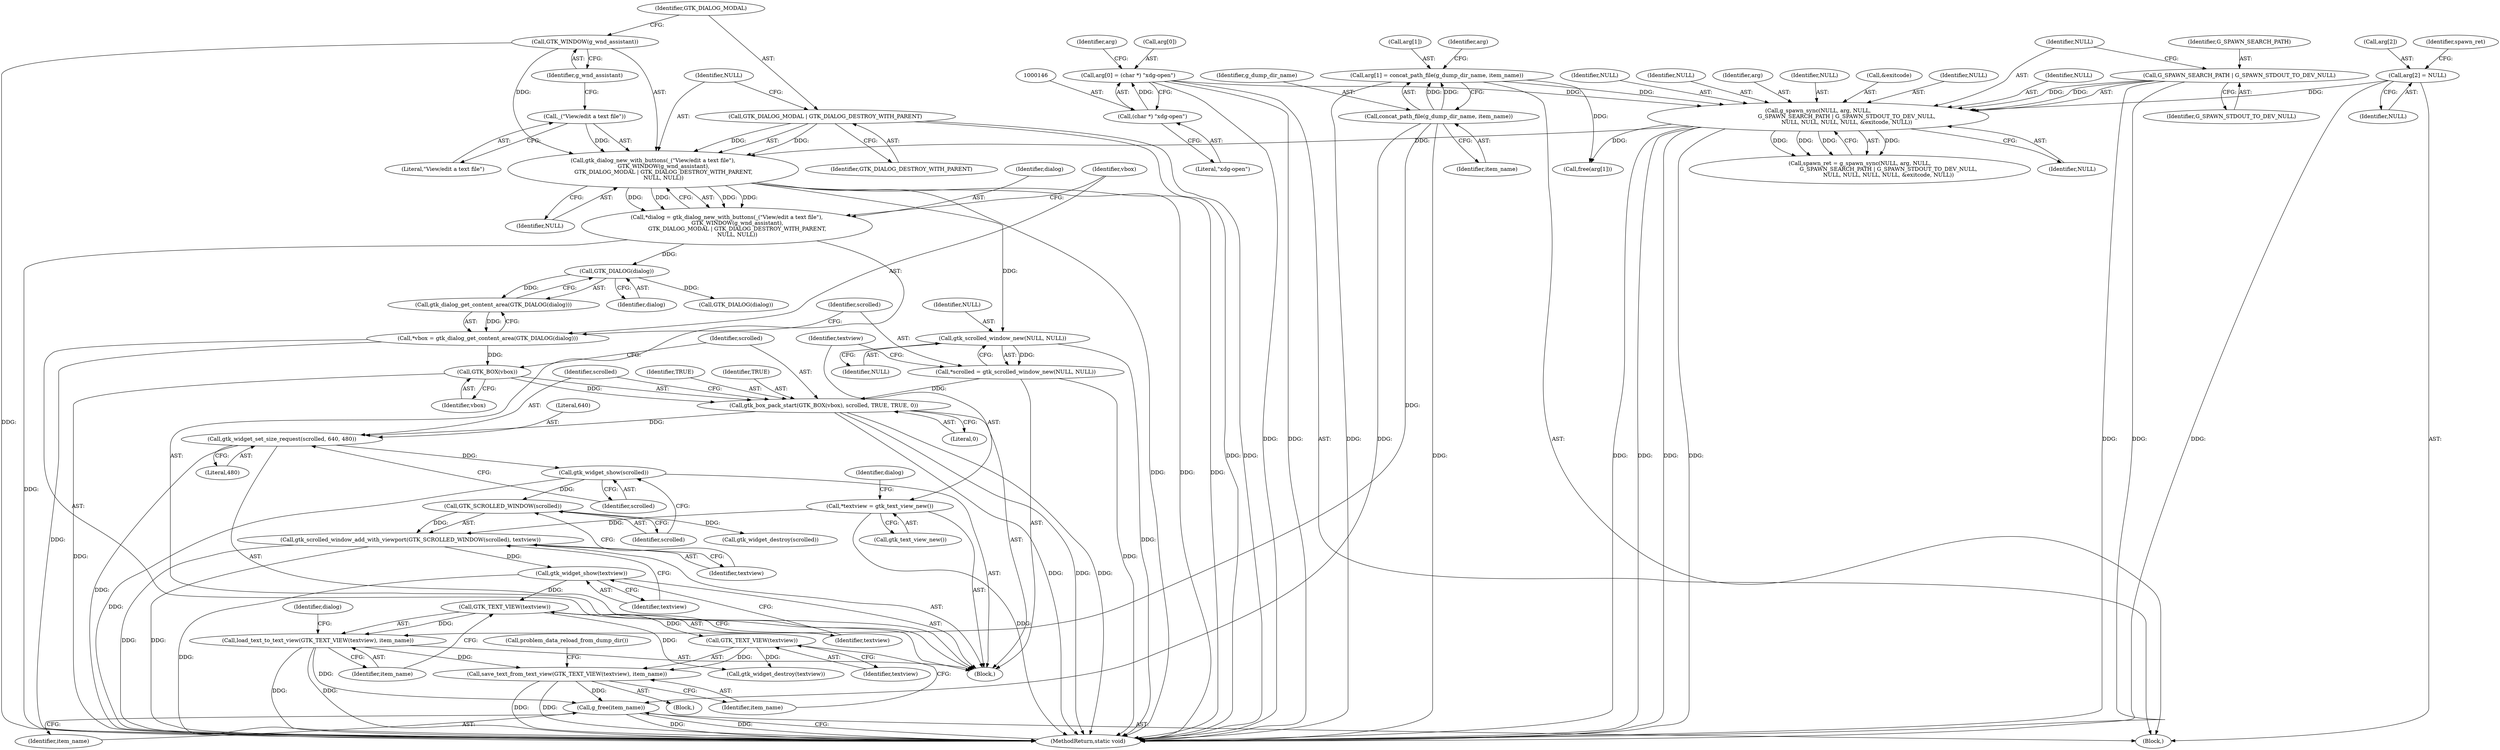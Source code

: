 digraph "0_libreport_257578a23d1537a2d235aaa2b1488ee4f818e360_1@API" {
"1000275" [label="(Call,g_free(item_name))"];
"1000257" [label="(Call,save_text_from_text_view(GTK_TEXT_VIEW(textview), item_name))"];
"1000258" [label="(Call,GTK_TEXT_VIEW(textview))"];
"1000247" [label="(Call,GTK_TEXT_VIEW(textview))"];
"1000244" [label="(Call,gtk_widget_show(textview))"];
"1000240" [label="(Call,gtk_scrolled_window_add_with_viewport(GTK_SCROLLED_WINDOW(scrolled), textview))"];
"1000241" [label="(Call,GTK_SCROLLED_WINDOW(scrolled))"];
"1000238" [label="(Call,gtk_widget_show(scrolled))"];
"1000234" [label="(Call,gtk_widget_set_size_request(scrolled, 640, 480))"];
"1000227" [label="(Call,gtk_box_pack_start(GTK_BOX(vbox), scrolled, TRUE, TRUE, 0))"];
"1000228" [label="(Call,GTK_BOX(vbox))"];
"1000200" [label="(Call,*vbox = gtk_dialog_get_content_area(GTK_DIALOG(dialog)))"];
"1000202" [label="(Call,gtk_dialog_get_content_area(GTK_DIALOG(dialog)))"];
"1000203" [label="(Call,GTK_DIALOG(dialog))"];
"1000187" [label="(Call,*dialog = gtk_dialog_new_with_buttons(_(\"View/edit a text file\"),\n            GTK_WINDOW(g_wnd_assistant),\n            GTK_DIALOG_MODAL | GTK_DIALOG_DESTROY_WITH_PARENT,\n            NULL, NULL))"];
"1000189" [label="(Call,gtk_dialog_new_with_buttons(_(\"View/edit a text file\"),\n            GTK_WINDOW(g_wnd_assistant),\n            GTK_DIALOG_MODAL | GTK_DIALOG_DESTROY_WITH_PARENT,\n            NULL, NULL))"];
"1000190" [label="(Call,_(\"View/edit a text file\"))"];
"1000192" [label="(Call,GTK_WINDOW(g_wnd_assistant))"];
"1000194" [label="(Call,GTK_DIALOG_MODAL | GTK_DIALOG_DESTROY_WITH_PARENT)"];
"1000163" [label="(Call,g_spawn_sync(NULL, arg, NULL,\n                                 G_SPAWN_SEARCH_PATH | G_SPAWN_STDOUT_TO_DEV_NULL,\n                                 NULL, NULL, NULL, NULL, &exitcode, NULL))"];
"1000141" [label="(Call,arg[0] = (char *) \"xdg-open\")"];
"1000145" [label="(Call,(char *) \"xdg-open\")"];
"1000148" [label="(Call,arg[1] = concat_path_file(g_dump_dir_name, item_name))"];
"1000152" [label="(Call,concat_path_file(g_dump_dir_name, item_name))"];
"1000155" [label="(Call,arg[2] = NULL)"];
"1000167" [label="(Call,G_SPAWN_SEARCH_PATH | G_SPAWN_STDOUT_TO_DEV_NULL)"];
"1000206" [label="(Call,*scrolled = gtk_scrolled_window_new(NULL, NULL))"];
"1000208" [label="(Call,gtk_scrolled_window_new(NULL, NULL))"];
"1000212" [label="(Call,*textview = gtk_text_view_new())"];
"1000246" [label="(Call,load_text_to_text_view(GTK_TEXT_VIEW(textview), item_name))"];
"1000188" [label="(Identifier,dialog)"];
"1000240" [label="(Call,gtk_scrolled_window_add_with_viewport(GTK_SCROLLED_WINDOW(scrolled), textview))"];
"1000192" [label="(Call,GTK_WINDOW(g_wnd_assistant))"];
"1000266" [label="(Call,gtk_widget_destroy(scrolled))"];
"1000194" [label="(Call,GTK_DIALOG_MODAL | GTK_DIALOG_DESTROY_WITH_PARENT)"];
"1000235" [label="(Identifier,scrolled)"];
"1000257" [label="(Call,save_text_from_text_view(GTK_TEXT_VIEW(textview), item_name))"];
"1000231" [label="(Identifier,TRUE)"];
"1000208" [label="(Call,gtk_scrolled_window_new(NULL, NULL))"];
"1000270" [label="(Call,free(arg[1]))"];
"1000202" [label="(Call,gtk_dialog_get_content_area(GTK_DIALOG(dialog)))"];
"1000166" [label="(Identifier,NULL)"];
"1000227" [label="(Call,gtk_box_pack_start(GTK_BOX(vbox), scrolled, TRUE, TRUE, 0))"];
"1000172" [label="(Identifier,NULL)"];
"1000256" [label="(Block,)"];
"1000230" [label="(Identifier,scrolled)"];
"1000232" [label="(Identifier,TRUE)"];
"1000258" [label="(Call,GTK_TEXT_VIEW(textview))"];
"1000241" [label="(Call,GTK_SCROLLED_WINDOW(scrolled))"];
"1000239" [label="(Identifier,scrolled)"];
"1000200" [label="(Call,*vbox = gtk_dialog_get_content_area(GTK_DIALOG(dialog)))"];
"1000246" [label="(Call,load_text_to_text_view(GTK_TEXT_VIEW(textview), item_name))"];
"1000185" [label="(Block,)"];
"1000249" [label="(Identifier,item_name)"];
"1000162" [label="(Identifier,spawn_ret)"];
"1000276" [label="(Identifier,item_name)"];
"1000111" [label="(Block,)"];
"1000217" [label="(Identifier,dialog)"];
"1000204" [label="(Identifier,dialog)"];
"1000165" [label="(Identifier,arg)"];
"1000164" [label="(Identifier,NULL)"];
"1000171" [label="(Identifier,NULL)"];
"1000163" [label="(Call,g_spawn_sync(NULL, arg, NULL,\n                                 G_SPAWN_SEARCH_PATH | G_SPAWN_STDOUT_TO_DEV_NULL,\n                                 NULL, NULL, NULL, NULL, &exitcode, NULL))"];
"1000243" [label="(Identifier,textview)"];
"1000147" [label="(Literal,\"xdg-open\")"];
"1000216" [label="(Call,GTK_DIALOG(dialog))"];
"1000149" [label="(Call,arg[1])"];
"1000242" [label="(Identifier,scrolled)"];
"1000244" [label="(Call,gtk_widget_show(textview))"];
"1000233" [label="(Literal,0)"];
"1000168" [label="(Identifier,G_SPAWN_SEARCH_PATH)"];
"1000238" [label="(Call,gtk_widget_show(scrolled))"];
"1000248" [label="(Identifier,textview)"];
"1000190" [label="(Call,_(\"View/edit a text file\"))"];
"1000170" [label="(Identifier,NULL)"];
"1000254" [label="(Identifier,dialog)"];
"1000174" [label="(Call,&exitcode)"];
"1000193" [label="(Identifier,g_wnd_assistant)"];
"1000142" [label="(Call,arg[0])"];
"1000261" [label="(Call,problem_data_reload_from_dump_dir())"];
"1000169" [label="(Identifier,G_SPAWN_STDOUT_TO_DEV_NULL)"];
"1000206" [label="(Call,*scrolled = gtk_scrolled_window_new(NULL, NULL))"];
"1000176" [label="(Identifier,NULL)"];
"1000203" [label="(Call,GTK_DIALOG(dialog))"];
"1000236" [label="(Literal,640)"];
"1000210" [label="(Identifier,NULL)"];
"1000264" [label="(Call,gtk_widget_destroy(textview))"];
"1000161" [label="(Call,spawn_ret = g_spawn_sync(NULL, arg, NULL,\n                                 G_SPAWN_SEARCH_PATH | G_SPAWN_STDOUT_TO_DEV_NULL,\n                                 NULL, NULL, NULL, NULL, &exitcode, NULL))"];
"1000150" [label="(Identifier,arg)"];
"1000201" [label="(Identifier,vbox)"];
"1000167" [label="(Call,G_SPAWN_SEARCH_PATH | G_SPAWN_STDOUT_TO_DEV_NULL)"];
"1000145" [label="(Call,(char *) \"xdg-open\")"];
"1000245" [label="(Identifier,textview)"];
"1000153" [label="(Identifier,g_dump_dir_name)"];
"1000197" [label="(Identifier,NULL)"];
"1000209" [label="(Identifier,NULL)"];
"1000157" [label="(Identifier,arg)"];
"1000234" [label="(Call,gtk_widget_set_size_request(scrolled, 640, 480))"];
"1000155" [label="(Call,arg[2] = NULL)"];
"1000212" [label="(Call,*textview = gtk_text_view_new())"];
"1000187" [label="(Call,*dialog = gtk_dialog_new_with_buttons(_(\"View/edit a text file\"),\n            GTK_WINDOW(g_wnd_assistant),\n            GTK_DIALOG_MODAL | GTK_DIALOG_DESTROY_WITH_PARENT,\n            NULL, NULL))"];
"1000148" [label="(Call,arg[1] = concat_path_file(g_dump_dir_name, item_name))"];
"1000159" [label="(Identifier,NULL)"];
"1000207" [label="(Identifier,scrolled)"];
"1000214" [label="(Call,gtk_text_view_new())"];
"1000229" [label="(Identifier,vbox)"];
"1000237" [label="(Literal,480)"];
"1000228" [label="(Call,GTK_BOX(vbox))"];
"1000152" [label="(Call,concat_path_file(g_dump_dir_name, item_name))"];
"1000196" [label="(Identifier,GTK_DIALOG_DESTROY_WITH_PARENT)"];
"1000189" [label="(Call,gtk_dialog_new_with_buttons(_(\"View/edit a text file\"),\n            GTK_WINDOW(g_wnd_assistant),\n            GTK_DIALOG_MODAL | GTK_DIALOG_DESTROY_WITH_PARENT,\n            NULL, NULL))"];
"1000195" [label="(Identifier,GTK_DIALOG_MODAL)"];
"1000275" [label="(Call,g_free(item_name))"];
"1000141" [label="(Call,arg[0] = (char *) \"xdg-open\")"];
"1000247" [label="(Call,GTK_TEXT_VIEW(textview))"];
"1000259" [label="(Identifier,textview)"];
"1000173" [label="(Identifier,NULL)"];
"1000156" [label="(Call,arg[2])"];
"1000198" [label="(Identifier,NULL)"];
"1000191" [label="(Literal,\"View/edit a text file\")"];
"1000260" [label="(Identifier,item_name)"];
"1000213" [label="(Identifier,textview)"];
"1000154" [label="(Identifier,item_name)"];
"1000277" [label="(MethodReturn,static void)"];
"1000275" -> "1000111"  [label="AST: "];
"1000275" -> "1000276"  [label="CFG: "];
"1000276" -> "1000275"  [label="AST: "];
"1000277" -> "1000275"  [label="CFG: "];
"1000275" -> "1000277"  [label="DDG: "];
"1000275" -> "1000277"  [label="DDG: "];
"1000257" -> "1000275"  [label="DDG: "];
"1000152" -> "1000275"  [label="DDG: "];
"1000246" -> "1000275"  [label="DDG: "];
"1000257" -> "1000256"  [label="AST: "];
"1000257" -> "1000260"  [label="CFG: "];
"1000258" -> "1000257"  [label="AST: "];
"1000260" -> "1000257"  [label="AST: "];
"1000261" -> "1000257"  [label="CFG: "];
"1000257" -> "1000277"  [label="DDG: "];
"1000257" -> "1000277"  [label="DDG: "];
"1000258" -> "1000257"  [label="DDG: "];
"1000246" -> "1000257"  [label="DDG: "];
"1000258" -> "1000259"  [label="CFG: "];
"1000259" -> "1000258"  [label="AST: "];
"1000260" -> "1000258"  [label="CFG: "];
"1000247" -> "1000258"  [label="DDG: "];
"1000258" -> "1000264"  [label="DDG: "];
"1000247" -> "1000246"  [label="AST: "];
"1000247" -> "1000248"  [label="CFG: "];
"1000248" -> "1000247"  [label="AST: "];
"1000249" -> "1000247"  [label="CFG: "];
"1000247" -> "1000246"  [label="DDG: "];
"1000244" -> "1000247"  [label="DDG: "];
"1000247" -> "1000264"  [label="DDG: "];
"1000244" -> "1000185"  [label="AST: "];
"1000244" -> "1000245"  [label="CFG: "];
"1000245" -> "1000244"  [label="AST: "];
"1000248" -> "1000244"  [label="CFG: "];
"1000244" -> "1000277"  [label="DDG: "];
"1000240" -> "1000244"  [label="DDG: "];
"1000240" -> "1000185"  [label="AST: "];
"1000240" -> "1000243"  [label="CFG: "];
"1000241" -> "1000240"  [label="AST: "];
"1000243" -> "1000240"  [label="AST: "];
"1000245" -> "1000240"  [label="CFG: "];
"1000240" -> "1000277"  [label="DDG: "];
"1000240" -> "1000277"  [label="DDG: "];
"1000241" -> "1000240"  [label="DDG: "];
"1000212" -> "1000240"  [label="DDG: "];
"1000241" -> "1000242"  [label="CFG: "];
"1000242" -> "1000241"  [label="AST: "];
"1000243" -> "1000241"  [label="CFG: "];
"1000238" -> "1000241"  [label="DDG: "];
"1000241" -> "1000266"  [label="DDG: "];
"1000238" -> "1000185"  [label="AST: "];
"1000238" -> "1000239"  [label="CFG: "];
"1000239" -> "1000238"  [label="AST: "];
"1000242" -> "1000238"  [label="CFG: "];
"1000238" -> "1000277"  [label="DDG: "];
"1000234" -> "1000238"  [label="DDG: "];
"1000234" -> "1000185"  [label="AST: "];
"1000234" -> "1000237"  [label="CFG: "];
"1000235" -> "1000234"  [label="AST: "];
"1000236" -> "1000234"  [label="AST: "];
"1000237" -> "1000234"  [label="AST: "];
"1000239" -> "1000234"  [label="CFG: "];
"1000234" -> "1000277"  [label="DDG: "];
"1000227" -> "1000234"  [label="DDG: "];
"1000227" -> "1000185"  [label="AST: "];
"1000227" -> "1000233"  [label="CFG: "];
"1000228" -> "1000227"  [label="AST: "];
"1000230" -> "1000227"  [label="AST: "];
"1000231" -> "1000227"  [label="AST: "];
"1000232" -> "1000227"  [label="AST: "];
"1000233" -> "1000227"  [label="AST: "];
"1000235" -> "1000227"  [label="CFG: "];
"1000227" -> "1000277"  [label="DDG: "];
"1000227" -> "1000277"  [label="DDG: "];
"1000227" -> "1000277"  [label="DDG: "];
"1000228" -> "1000227"  [label="DDG: "];
"1000206" -> "1000227"  [label="DDG: "];
"1000228" -> "1000229"  [label="CFG: "];
"1000229" -> "1000228"  [label="AST: "];
"1000230" -> "1000228"  [label="CFG: "];
"1000228" -> "1000277"  [label="DDG: "];
"1000200" -> "1000228"  [label="DDG: "];
"1000200" -> "1000185"  [label="AST: "];
"1000200" -> "1000202"  [label="CFG: "];
"1000201" -> "1000200"  [label="AST: "];
"1000202" -> "1000200"  [label="AST: "];
"1000207" -> "1000200"  [label="CFG: "];
"1000200" -> "1000277"  [label="DDG: "];
"1000202" -> "1000200"  [label="DDG: "];
"1000202" -> "1000203"  [label="CFG: "];
"1000203" -> "1000202"  [label="AST: "];
"1000203" -> "1000202"  [label="DDG: "];
"1000203" -> "1000204"  [label="CFG: "];
"1000204" -> "1000203"  [label="AST: "];
"1000187" -> "1000203"  [label="DDG: "];
"1000203" -> "1000216"  [label="DDG: "];
"1000187" -> "1000185"  [label="AST: "];
"1000187" -> "1000189"  [label="CFG: "];
"1000188" -> "1000187"  [label="AST: "];
"1000189" -> "1000187"  [label="AST: "];
"1000201" -> "1000187"  [label="CFG: "];
"1000187" -> "1000277"  [label="DDG: "];
"1000189" -> "1000187"  [label="DDG: "];
"1000189" -> "1000187"  [label="DDG: "];
"1000189" -> "1000187"  [label="DDG: "];
"1000189" -> "1000187"  [label="DDG: "];
"1000189" -> "1000198"  [label="CFG: "];
"1000190" -> "1000189"  [label="AST: "];
"1000192" -> "1000189"  [label="AST: "];
"1000194" -> "1000189"  [label="AST: "];
"1000197" -> "1000189"  [label="AST: "];
"1000198" -> "1000189"  [label="AST: "];
"1000189" -> "1000277"  [label="DDG: "];
"1000189" -> "1000277"  [label="DDG: "];
"1000189" -> "1000277"  [label="DDG: "];
"1000190" -> "1000189"  [label="DDG: "];
"1000192" -> "1000189"  [label="DDG: "];
"1000194" -> "1000189"  [label="DDG: "];
"1000194" -> "1000189"  [label="DDG: "];
"1000163" -> "1000189"  [label="DDG: "];
"1000189" -> "1000208"  [label="DDG: "];
"1000190" -> "1000191"  [label="CFG: "];
"1000191" -> "1000190"  [label="AST: "];
"1000193" -> "1000190"  [label="CFG: "];
"1000192" -> "1000193"  [label="CFG: "];
"1000193" -> "1000192"  [label="AST: "];
"1000195" -> "1000192"  [label="CFG: "];
"1000192" -> "1000277"  [label="DDG: "];
"1000194" -> "1000196"  [label="CFG: "];
"1000195" -> "1000194"  [label="AST: "];
"1000196" -> "1000194"  [label="AST: "];
"1000197" -> "1000194"  [label="CFG: "];
"1000194" -> "1000277"  [label="DDG: "];
"1000194" -> "1000277"  [label="DDG: "];
"1000163" -> "1000161"  [label="AST: "];
"1000163" -> "1000176"  [label="CFG: "];
"1000164" -> "1000163"  [label="AST: "];
"1000165" -> "1000163"  [label="AST: "];
"1000166" -> "1000163"  [label="AST: "];
"1000167" -> "1000163"  [label="AST: "];
"1000170" -> "1000163"  [label="AST: "];
"1000171" -> "1000163"  [label="AST: "];
"1000172" -> "1000163"  [label="AST: "];
"1000173" -> "1000163"  [label="AST: "];
"1000174" -> "1000163"  [label="AST: "];
"1000176" -> "1000163"  [label="AST: "];
"1000161" -> "1000163"  [label="CFG: "];
"1000163" -> "1000277"  [label="DDG: "];
"1000163" -> "1000277"  [label="DDG: "];
"1000163" -> "1000277"  [label="DDG: "];
"1000163" -> "1000277"  [label="DDG: "];
"1000163" -> "1000161"  [label="DDG: "];
"1000163" -> "1000161"  [label="DDG: "];
"1000163" -> "1000161"  [label="DDG: "];
"1000163" -> "1000161"  [label="DDG: "];
"1000141" -> "1000163"  [label="DDG: "];
"1000148" -> "1000163"  [label="DDG: "];
"1000155" -> "1000163"  [label="DDG: "];
"1000167" -> "1000163"  [label="DDG: "];
"1000167" -> "1000163"  [label="DDG: "];
"1000163" -> "1000270"  [label="DDG: "];
"1000141" -> "1000111"  [label="AST: "];
"1000141" -> "1000145"  [label="CFG: "];
"1000142" -> "1000141"  [label="AST: "];
"1000145" -> "1000141"  [label="AST: "];
"1000150" -> "1000141"  [label="CFG: "];
"1000141" -> "1000277"  [label="DDG: "];
"1000141" -> "1000277"  [label="DDG: "];
"1000145" -> "1000141"  [label="DDG: "];
"1000145" -> "1000147"  [label="CFG: "];
"1000146" -> "1000145"  [label="AST: "];
"1000147" -> "1000145"  [label="AST: "];
"1000148" -> "1000111"  [label="AST: "];
"1000148" -> "1000152"  [label="CFG: "];
"1000149" -> "1000148"  [label="AST: "];
"1000152" -> "1000148"  [label="AST: "];
"1000157" -> "1000148"  [label="CFG: "];
"1000148" -> "1000277"  [label="DDG: "];
"1000152" -> "1000148"  [label="DDG: "];
"1000152" -> "1000148"  [label="DDG: "];
"1000148" -> "1000270"  [label="DDG: "];
"1000152" -> "1000154"  [label="CFG: "];
"1000153" -> "1000152"  [label="AST: "];
"1000154" -> "1000152"  [label="AST: "];
"1000152" -> "1000277"  [label="DDG: "];
"1000152" -> "1000246"  [label="DDG: "];
"1000155" -> "1000111"  [label="AST: "];
"1000155" -> "1000159"  [label="CFG: "];
"1000156" -> "1000155"  [label="AST: "];
"1000159" -> "1000155"  [label="AST: "];
"1000162" -> "1000155"  [label="CFG: "];
"1000155" -> "1000277"  [label="DDG: "];
"1000167" -> "1000169"  [label="CFG: "];
"1000168" -> "1000167"  [label="AST: "];
"1000169" -> "1000167"  [label="AST: "];
"1000170" -> "1000167"  [label="CFG: "];
"1000167" -> "1000277"  [label="DDG: "];
"1000167" -> "1000277"  [label="DDG: "];
"1000206" -> "1000185"  [label="AST: "];
"1000206" -> "1000208"  [label="CFG: "];
"1000207" -> "1000206"  [label="AST: "];
"1000208" -> "1000206"  [label="AST: "];
"1000213" -> "1000206"  [label="CFG: "];
"1000206" -> "1000277"  [label="DDG: "];
"1000208" -> "1000206"  [label="DDG: "];
"1000208" -> "1000210"  [label="CFG: "];
"1000209" -> "1000208"  [label="AST: "];
"1000210" -> "1000208"  [label="AST: "];
"1000208" -> "1000277"  [label="DDG: "];
"1000212" -> "1000185"  [label="AST: "];
"1000212" -> "1000214"  [label="CFG: "];
"1000213" -> "1000212"  [label="AST: "];
"1000214" -> "1000212"  [label="AST: "];
"1000217" -> "1000212"  [label="CFG: "];
"1000212" -> "1000277"  [label="DDG: "];
"1000246" -> "1000185"  [label="AST: "];
"1000246" -> "1000249"  [label="CFG: "];
"1000249" -> "1000246"  [label="AST: "];
"1000254" -> "1000246"  [label="CFG: "];
"1000246" -> "1000277"  [label="DDG: "];
"1000246" -> "1000277"  [label="DDG: "];
}
